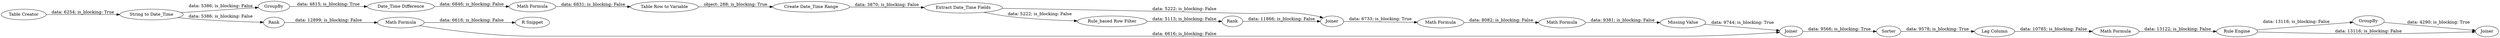 digraph {
	"-1973120386508476749_2109" [label=Sorter]
	"177159468311062980_2097" [label="Math Formula"]
	"177159468311062980_2093" [label=Joiner]
	"177159468311062980_2068" [label="Date_Time Difference"]
	"177159468311062980_293" [label="Table Row to Variable"]
	"177159468311062980_2099" [label=Rank]
	"177159468311062980_2069" [label="Math Formula"]
	"177159468311062980_2061" [label="Create Date_Time Range"]
	"177159468311062980_2096" [label="Missing Value"]
	"-1973120386508476749_2119" [label="Lag Column"]
	"177159468311062980_291" [label=GroupBy]
	"-1973120386508476749_290" [label="String to Date_Time"]
	"-1973120386508476749_2122" [label=Rank]
	"177159468311062980_2098" [label="Math Formula"]
	"177159468311062980_2071" [label="Extract Date_Time Fields"]
	"-1973120386508476749_2100" [label=GroupBy]
	"-1973120386508476749_2174" [label="R Snippet"]
	"-1973120386508476749_2120" [label="Math Formula"]
	"-1973120386508476749_2121" [label="Rule Engine"]
	"-1973120386508476749_2111" [label=Joiner]
	"-1973120386508476749_1" [label="Table Creator"]
	"-1973120386508476749_2080" [label=Joiner]
	"177159468311062980_2100" [label="Rule_based Row Filter"]
	"-1973120386508476749_2123" [label="Math Formula"]
	"-1973120386508476749_2123" -> "-1973120386508476749_2174" [label="data: 6616; is_blocking: False"]
	"-1973120386508476749_2120" -> "-1973120386508476749_2121" [label="data: 13122; is_blocking: False"]
	"177159468311062980_2068" -> "177159468311062980_2069" [label="data: 6846; is_blocking: False"]
	"-1973120386508476749_1" -> "-1973120386508476749_290" [label="data: 6254; is_blocking: True"]
	"-1973120386508476749_2122" -> "-1973120386508476749_2123" [label="data: 12899; is_blocking: False"]
	"177159468311062980_2098" -> "177159468311062980_2096" [label="data: 9381; is_blocking: False"]
	"-1973120386508476749_290" -> "-1973120386508476749_2122" [label="data: 5386; is_blocking: False"]
	"177159468311062980_2069" -> "177159468311062980_293" [label="data: 6831; is_blocking: False"]
	"177159468311062980_2071" -> "177159468311062980_2093" [label="data: 5222; is_blocking: False"]
	"177159468311062980_2100" -> "177159468311062980_2099" [label="data: 5113; is_blocking: False"]
	"177159468311062980_2096" -> "-1973120386508476749_2080" [label="data: 9744; is_blocking: True"]
	"-1973120386508476749_2119" -> "-1973120386508476749_2120" [label="data: 10785; is_blocking: False"]
	"177159468311062980_2097" -> "177159468311062980_2098" [label="data: 8082; is_blocking: False"]
	"-1973120386508476749_2100" -> "-1973120386508476749_2111" [label="data: 4290; is_blocking: True"]
	"-1973120386508476749_2121" -> "-1973120386508476749_2100" [label="data: 13116; is_blocking: False"]
	"177159468311062980_2061" -> "177159468311062980_2071" [label="data: 3870; is_blocking: False"]
	"177159468311062980_2093" -> "177159468311062980_2097" [label="data: 6733; is_blocking: True"]
	"-1973120386508476749_2109" -> "-1973120386508476749_2119" [label="data: 9578; is_blocking: True"]
	"-1973120386508476749_2121" -> "-1973120386508476749_2111" [label="data: 13116; is_blocking: False"]
	"177159468311062980_293" -> "177159468311062980_2061" [label="object: 288; is_blocking: True"]
	"177159468311062980_2071" -> "177159468311062980_2100" [label="data: 5222; is_blocking: False"]
	"-1973120386508476749_2080" -> "-1973120386508476749_2109" [label="data: 9566; is_blocking: True"]
	"-1973120386508476749_290" -> "177159468311062980_291" [label="data: 5386; is_blocking: False"]
	"177159468311062980_291" -> "177159468311062980_2068" [label="data: 4815; is_blocking: True"]
	"-1973120386508476749_2123" -> "-1973120386508476749_2080" [label="data: 6616; is_blocking: False"]
	"177159468311062980_2099" -> "177159468311062980_2093" [label="data: 11866; is_blocking: False"]
	rankdir=LR
}
